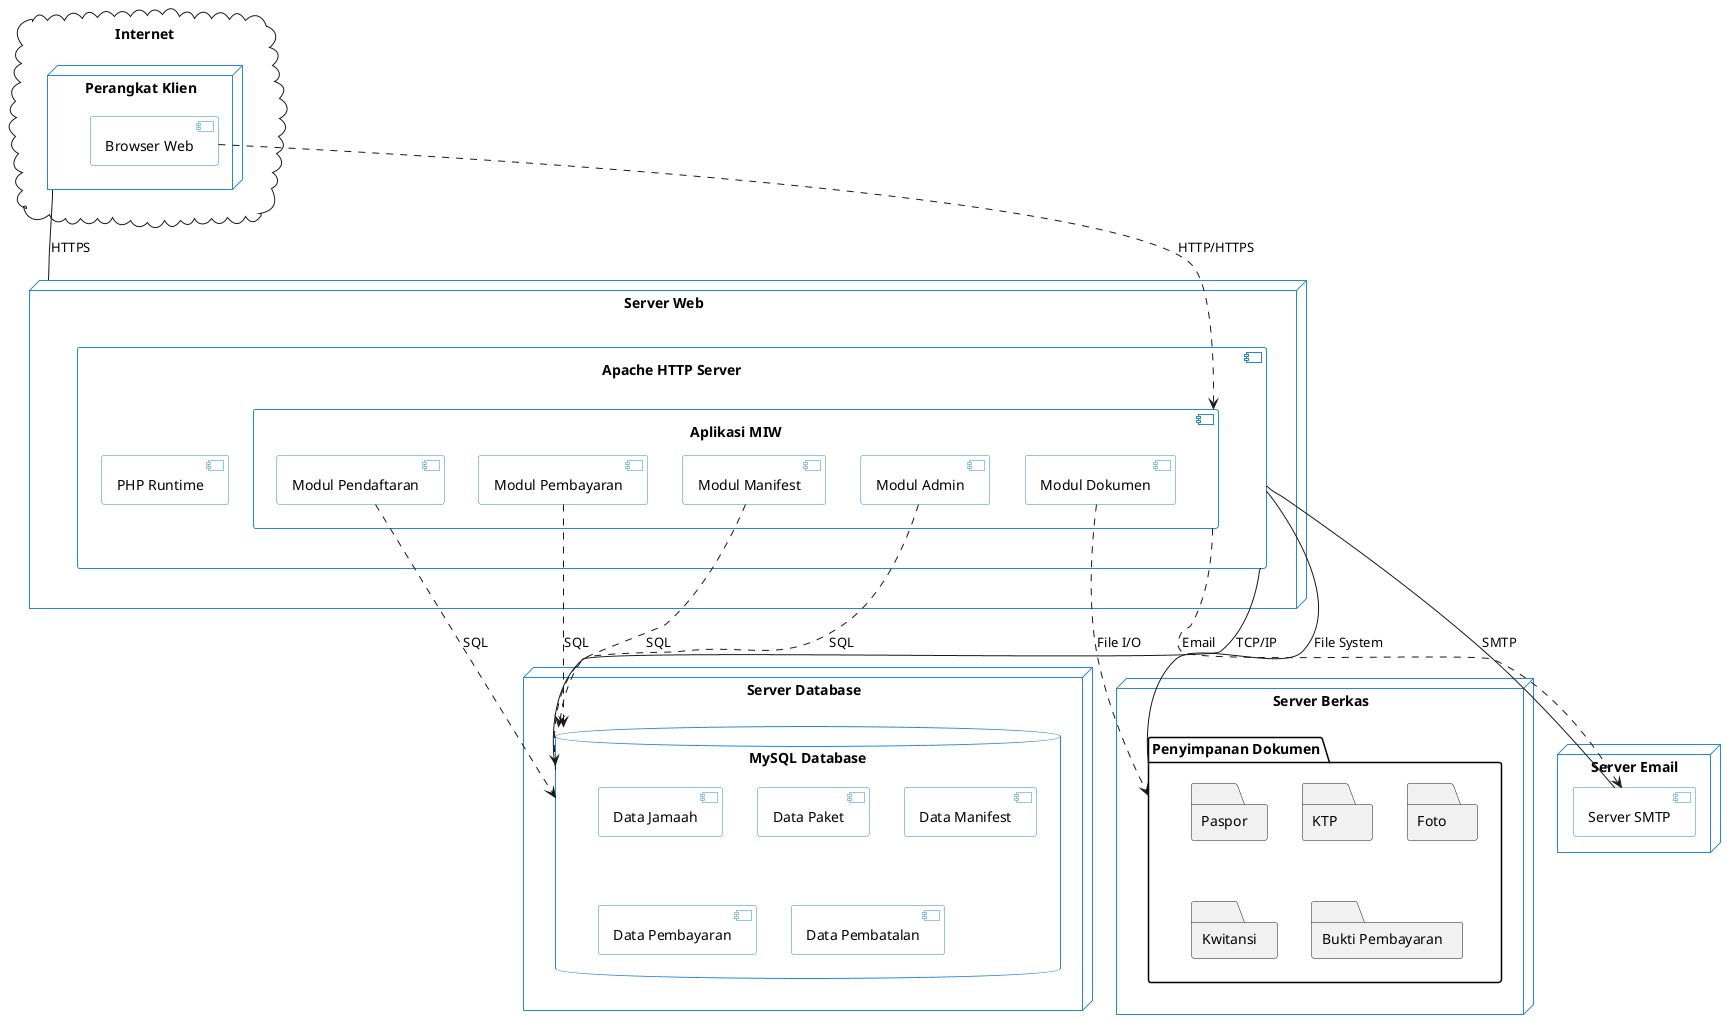 @startuml Diagram Deployment MIW

skinparam node {
    BackgroundColor White
    BorderColor #2688d4
}

skinparam database {
    BackgroundColor White
    BorderColor #2688d4
}

skinparam component {
    BackgroundColor White
    BorderColor #2688d4
}

cloud "Internet" {
    node "Perangkat Klien" as client {
        component "Browser Web" as browser
    }
}

node "Server Web" as webserver {
    component "Apache HTTP Server" as apache {
        component "PHP Runtime" as php
        component "Aplikasi MIW" as app {
            component "Modul Pendaftaran" as reg
            component "Modul Pembayaran" as payment
            component "Modul Dokumen" as doc
            component "Modul Manifest" as manifest
            component "Modul Admin" as admin
        }
    }
}

node "Server Database" as dbserver {
    database "MySQL Database" as mysql {
        [Data Jamaah]
        [Data Paket]
        [Data Manifest]
        [Data Pembayaran]
        [Data Pembatalan]
    }
}

node "Server Berkas" as fileserver {
    folder "Penyimpanan Dokumen" as docs {
        folder "Paspor"
        folder "KTP"
        folder "Foto"
        folder "Kwitansi"
        folder "Bukti Pembayaran"
    }
}

node "Server Email" as mailserver {
    component "Server SMTP" as smtp
}

' Koneksi
client -- webserver : HTTPS
apache -- mysql : TCP/IP
apache -- docs : File System
apache -- smtp : SMTP

' Dependensi
browser ..> app : HTTP/HTTPS
reg ..> mysql : SQL
payment ..> mysql : SQL
doc ..> docs : File I/O
manifest ..> mysql : SQL
admin ..> mysql : SQL
app ..> smtp : Email

@enduml
